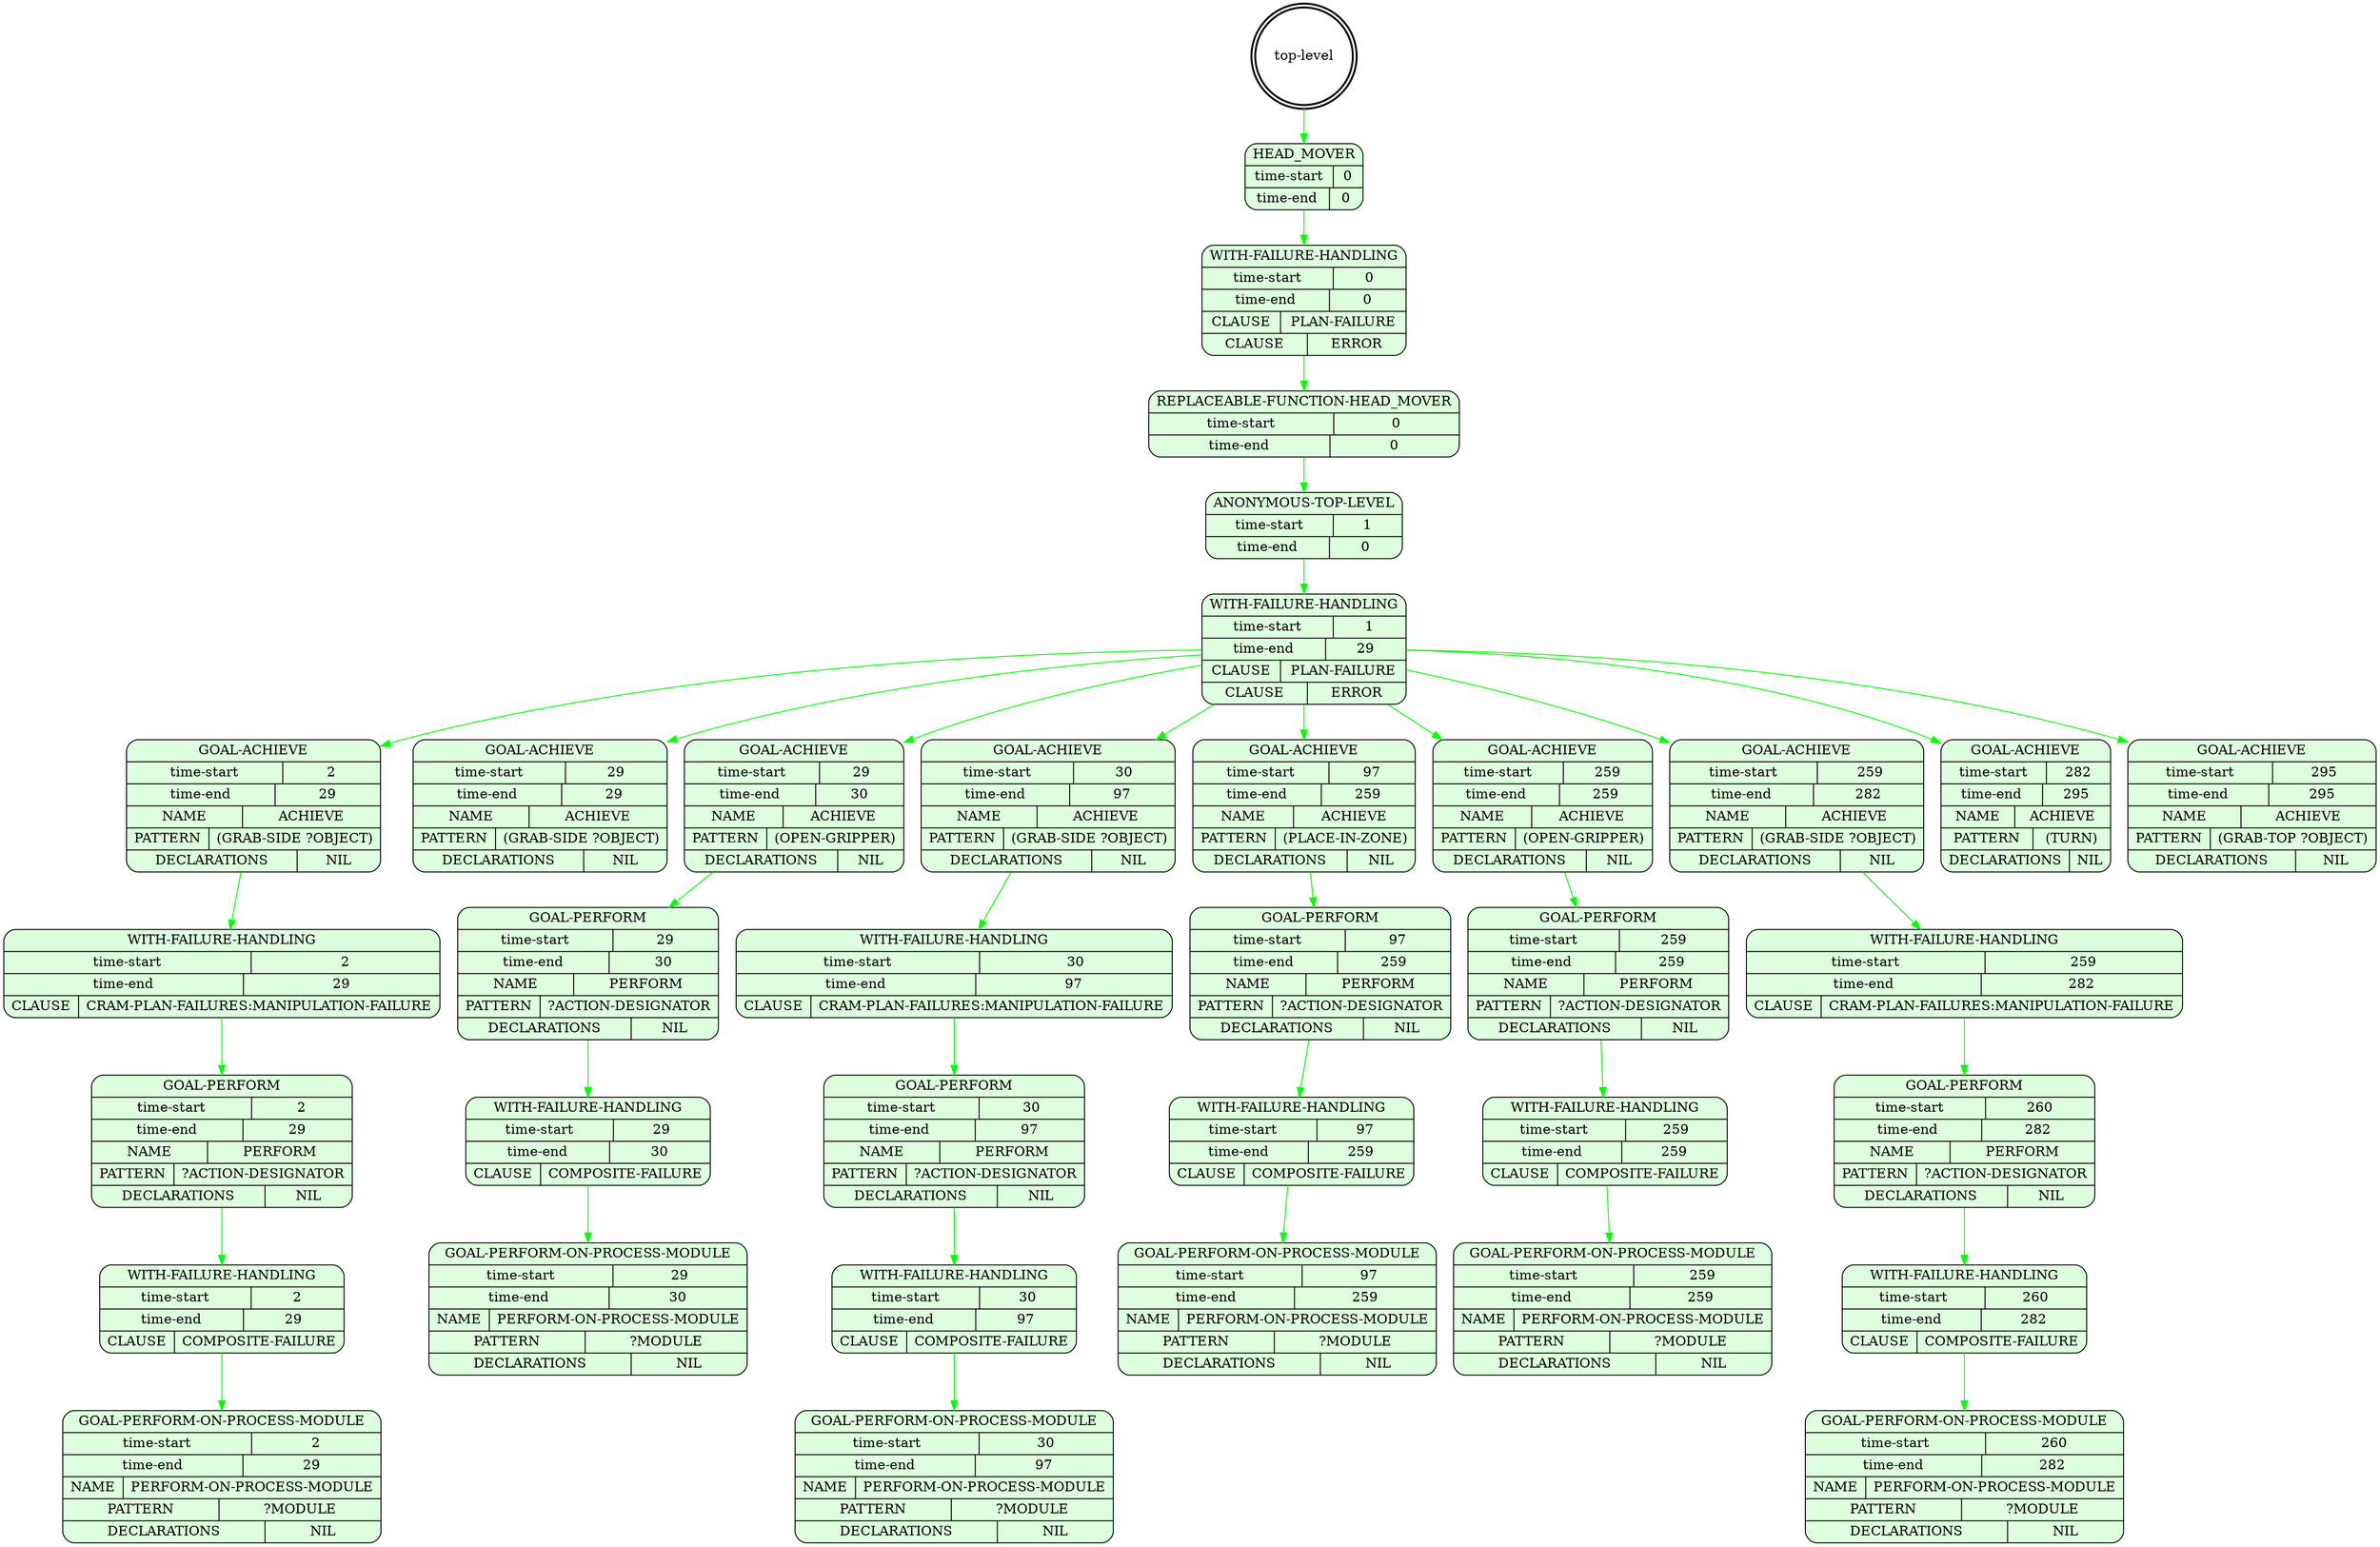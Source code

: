 digraph plangraph_iDyyHqazODtBnRVR {
  node_wRiWjBm9EfMn8lx7 [shape=doublecircle, style=bold, label="top-level"];

  node_sjl8XJ28eFwBTtNK [shape=Mrecord, style=filled, fillcolor="#ddffdd", label="{HEAD_MOVER|{time-start | 0}|{time-end | 0}}"];
  edge [color="green", label=""];
  node_wRiWjBm9EfMn8lx7 -> node_sjl8XJ28eFwBTtNK;

  node_DuN2p3i5cRyHxQui [shape=Mrecord, style=filled, fillcolor="#ddffdd", label="{WITH-FAILURE-HANDLING|{time-start | 0}|{time-end | 0}|{CLAUSE | PLAN-FAILURE}|{CLAUSE | ERROR}}"];
  edge [color="green", label=""];
  node_sjl8XJ28eFwBTtNK -> node_DuN2p3i5cRyHxQui;

  node_BwdQNsXgyKFA1dGL [shape=Mrecord, style=filled, fillcolor="#ddffdd", label="{REPLACEABLE-FUNCTION-HEAD_MOVER|{time-start | 0}|{time-end | 0}}"];
  edge [color="green", label=""];
  node_DuN2p3i5cRyHxQui -> node_BwdQNsXgyKFA1dGL;

  node_FTPxzqNvHGocnFC6 [shape=Mrecord, style=filled, fillcolor="#ddffdd", label="{ANONYMOUS-TOP-LEVEL|{time-start | 1}|{time-end | 0}}"];
  edge [color="green", label=""];
  node_BwdQNsXgyKFA1dGL -> node_FTPxzqNvHGocnFC6;

  node_T5JbR41uIcArGePj [shape=Mrecord, style=filled, fillcolor="#ddffdd", label="{WITH-FAILURE-HANDLING|{time-start | 1}|{time-end | 29}|{CLAUSE | PLAN-FAILURE}|{CLAUSE | ERROR}}"];
  edge [color="green", label=""];
  node_FTPxzqNvHGocnFC6 -> node_T5JbR41uIcArGePj;

  node_lSzGY0WD18MnzNyh [shape=Mrecord, style=filled, fillcolor="#ddffdd", label="{GOAL-ACHIEVE|{time-start | 2}|{time-end | 29}|{NAME | ACHIEVE}|{PATTERN | (GRAB-SIDE ?OBJECT)}|{DECLARATIONS | NIL}}"];
  edge [color="green", label=""];
  node_T5JbR41uIcArGePj -> node_lSzGY0WD18MnzNyh;

  node_FAWPesoL34cDlZk4 [shape=Mrecord, style=filled, fillcolor="#ddffdd", label="{WITH-FAILURE-HANDLING|{time-start | 2}|{time-end | 29}|{CLAUSE | CRAM-PLAN-FAILURES:MANIPULATION-FAILURE}}"];
  edge [color="green", label=""];
  node_lSzGY0WD18MnzNyh -> node_FAWPesoL34cDlZk4;

  node_d2v9hTHUHq9wl0bD [shape=Mrecord, style=filled, fillcolor="#ddffdd", label="{GOAL-PERFORM|{time-start | 2}|{time-end | 29}|{NAME | PERFORM}|{PATTERN | ?ACTION-DESIGNATOR}|{DECLARATIONS | NIL}}"];
  edge [color="green", label=""];
  node_FAWPesoL34cDlZk4 -> node_d2v9hTHUHq9wl0bD;

  node_8pTsw6ud2vJleSBR [shape=Mrecord, style=filled, fillcolor="#ddffdd", label="{WITH-FAILURE-HANDLING|{time-start | 2}|{time-end | 29}|{CLAUSE | COMPOSITE-FAILURE}}"];
  edge [color="green", label=""];
  node_d2v9hTHUHq9wl0bD -> node_8pTsw6ud2vJleSBR;

  node_Rvmbn5iarK3TO0ll [shape=Mrecord, style=filled, fillcolor="#ddffdd", label="{GOAL-PERFORM-ON-PROCESS-MODULE|{time-start | 2}|{time-end | 29}|{NAME | PERFORM-ON-PROCESS-MODULE}|{PATTERN | ?MODULE}|{DECLARATIONS | NIL}}"];
  edge [color="green", label=""];
  node_8pTsw6ud2vJleSBR -> node_Rvmbn5iarK3TO0ll;

  node_UzOmTMDR3j8F9wiG [shape=Mrecord, style=filled, fillcolor="#ddffdd", label="{GOAL-ACHIEVE|{time-start | 29}|{time-end | 29}|{NAME | ACHIEVE}|{PATTERN | (GRAB-SIDE ?OBJECT)}|{DECLARATIONS | NIL}}"];
  edge [color="green", label=""];
  node_T5JbR41uIcArGePj -> node_UzOmTMDR3j8F9wiG;

  node_KeP6QZgEOwJ9S0OJ [shape=Mrecord, style=filled, fillcolor="#ddffdd", label="{GOAL-ACHIEVE|{time-start | 29}|{time-end | 30}|{NAME | ACHIEVE}|{PATTERN | (OPEN-GRIPPER)}|{DECLARATIONS | NIL}}"];
  edge [color="green", label=""];
  node_T5JbR41uIcArGePj -> node_KeP6QZgEOwJ9S0OJ;

  node_04DvPRxwT50xxlbQ [shape=Mrecord, style=filled, fillcolor="#ddffdd", label="{GOAL-PERFORM|{time-start | 29}|{time-end | 30}|{NAME | PERFORM}|{PATTERN | ?ACTION-DESIGNATOR}|{DECLARATIONS | NIL}}"];
  edge [color="green", label=""];
  node_KeP6QZgEOwJ9S0OJ -> node_04DvPRxwT50xxlbQ;

  node_SsBG2jthDYCJPJQz [shape=Mrecord, style=filled, fillcolor="#ddffdd", label="{WITH-FAILURE-HANDLING|{time-start | 29}|{time-end | 30}|{CLAUSE | COMPOSITE-FAILURE}}"];
  edge [color="green", label=""];
  node_04DvPRxwT50xxlbQ -> node_SsBG2jthDYCJPJQz;

  node_62ecDR8gRTwrUloo [shape=Mrecord, style=filled, fillcolor="#ddffdd", label="{GOAL-PERFORM-ON-PROCESS-MODULE|{time-start | 29}|{time-end | 30}|{NAME | PERFORM-ON-PROCESS-MODULE}|{PATTERN | ?MODULE}|{DECLARATIONS | NIL}}"];
  edge [color="green", label=""];
  node_SsBG2jthDYCJPJQz -> node_62ecDR8gRTwrUloo;

  node_xf8TLsCrPeL2K9kR [shape=Mrecord, style=filled, fillcolor="#ddffdd", label="{GOAL-ACHIEVE|{time-start | 30}|{time-end | 97}|{NAME | ACHIEVE}|{PATTERN | (GRAB-SIDE ?OBJECT)}|{DECLARATIONS | NIL}}"];
  edge [color="green", label=""];
  node_T5JbR41uIcArGePj -> node_xf8TLsCrPeL2K9kR;

  node_SCqtX8BVdP8ETU1O [shape=Mrecord, style=filled, fillcolor="#ddffdd", label="{WITH-FAILURE-HANDLING|{time-start | 30}|{time-end | 97}|{CLAUSE | CRAM-PLAN-FAILURES:MANIPULATION-FAILURE}}"];
  edge [color="green", label=""];
  node_xf8TLsCrPeL2K9kR -> node_SCqtX8BVdP8ETU1O;

  node_4IsqPBborg6EFagT [shape=Mrecord, style=filled, fillcolor="#ddffdd", label="{GOAL-PERFORM|{time-start | 30}|{time-end | 97}|{NAME | PERFORM}|{PATTERN | ?ACTION-DESIGNATOR}|{DECLARATIONS | NIL}}"];
  edge [color="green", label=""];
  node_SCqtX8BVdP8ETU1O -> node_4IsqPBborg6EFagT;

  node_A3hx2IsAyaxPUS5a [shape=Mrecord, style=filled, fillcolor="#ddffdd", label="{WITH-FAILURE-HANDLING|{time-start | 30}|{time-end | 97}|{CLAUSE | COMPOSITE-FAILURE}}"];
  edge [color="green", label=""];
  node_4IsqPBborg6EFagT -> node_A3hx2IsAyaxPUS5a;

  node_gqcvusEjE6QDEdjE [shape=Mrecord, style=filled, fillcolor="#ddffdd", label="{GOAL-PERFORM-ON-PROCESS-MODULE|{time-start | 30}|{time-end | 97}|{NAME | PERFORM-ON-PROCESS-MODULE}|{PATTERN | ?MODULE}|{DECLARATIONS | NIL}}"];
  edge [color="green", label=""];
  node_A3hx2IsAyaxPUS5a -> node_gqcvusEjE6QDEdjE;

  node_okU58eX9MojUOzVO [shape=Mrecord, style=filled, fillcolor="#ddffdd", label="{GOAL-ACHIEVE|{time-start | 97}|{time-end | 259}|{NAME | ACHIEVE}|{PATTERN | (PLACE-IN-ZONE)}|{DECLARATIONS | NIL}}"];
  edge [color="green", label=""];
  node_T5JbR41uIcArGePj -> node_okU58eX9MojUOzVO;

  node_kGhmB3JIDYNCvjbp [shape=Mrecord, style=filled, fillcolor="#ddffdd", label="{GOAL-PERFORM|{time-start | 97}|{time-end | 259}|{NAME | PERFORM}|{PATTERN | ?ACTION-DESIGNATOR}|{DECLARATIONS | NIL}}"];
  edge [color="green", label=""];
  node_okU58eX9MojUOzVO -> node_kGhmB3JIDYNCvjbp;

  node_QVBy6HcA6P6qUH7B [shape=Mrecord, style=filled, fillcolor="#ddffdd", label="{WITH-FAILURE-HANDLING|{time-start | 97}|{time-end | 259}|{CLAUSE | COMPOSITE-FAILURE}}"];
  edge [color="green", label=""];
  node_kGhmB3JIDYNCvjbp -> node_QVBy6HcA6P6qUH7B;

  node_Zh8zBktYde7BZbAX [shape=Mrecord, style=filled, fillcolor="#ddffdd", label="{GOAL-PERFORM-ON-PROCESS-MODULE|{time-start | 97}|{time-end | 259}|{NAME | PERFORM-ON-PROCESS-MODULE}|{PATTERN | ?MODULE}|{DECLARATIONS | NIL}}"];
  edge [color="green", label=""];
  node_QVBy6HcA6P6qUH7B -> node_Zh8zBktYde7BZbAX;

  node_cW21ZCyLQt4Tgebf [shape=Mrecord, style=filled, fillcolor="#ddffdd", label="{GOAL-ACHIEVE|{time-start | 259}|{time-end | 259}|{NAME | ACHIEVE}|{PATTERN | (OPEN-GRIPPER)}|{DECLARATIONS | NIL}}"];
  edge [color="green", label=""];
  node_T5JbR41uIcArGePj -> node_cW21ZCyLQt4Tgebf;

  node_9gbx1qjhtY4Dt1yv [shape=Mrecord, style=filled, fillcolor="#ddffdd", label="{GOAL-PERFORM|{time-start | 259}|{time-end | 259}|{NAME | PERFORM}|{PATTERN | ?ACTION-DESIGNATOR}|{DECLARATIONS | NIL}}"];
  edge [color="green", label=""];
  node_cW21ZCyLQt4Tgebf -> node_9gbx1qjhtY4Dt1yv;

  node_ielgPi1GwrpubYEX [shape=Mrecord, style=filled, fillcolor="#ddffdd", label="{WITH-FAILURE-HANDLING|{time-start | 259}|{time-end | 259}|{CLAUSE | COMPOSITE-FAILURE}}"];
  edge [color="green", label=""];
  node_9gbx1qjhtY4Dt1yv -> node_ielgPi1GwrpubYEX;

  node_6B0vxZx7QxQuA2Zp [shape=Mrecord, style=filled, fillcolor="#ddffdd", label="{GOAL-PERFORM-ON-PROCESS-MODULE|{time-start | 259}|{time-end | 259}|{NAME | PERFORM-ON-PROCESS-MODULE}|{PATTERN | ?MODULE}|{DECLARATIONS | NIL}}"];
  edge [color="green", label=""];
  node_ielgPi1GwrpubYEX -> node_6B0vxZx7QxQuA2Zp;

  node_2nFo3gDkjrBemiiz [shape=Mrecord, style=filled, fillcolor="#ddffdd", label="{GOAL-ACHIEVE|{time-start | 259}|{time-end | 282}|{NAME | ACHIEVE}|{PATTERN | (GRAB-SIDE ?OBJECT)}|{DECLARATIONS | NIL}}"];
  edge [color="green", label=""];
  node_T5JbR41uIcArGePj -> node_2nFo3gDkjrBemiiz;

  node_klyqgLeqxcVSNw4w [shape=Mrecord, style=filled, fillcolor="#ddffdd", label="{WITH-FAILURE-HANDLING|{time-start | 259}|{time-end | 282}|{CLAUSE | CRAM-PLAN-FAILURES:MANIPULATION-FAILURE}}"];
  edge [color="green", label=""];
  node_2nFo3gDkjrBemiiz -> node_klyqgLeqxcVSNw4w;

  node_wvx2dbfY3vtAQWdr [shape=Mrecord, style=filled, fillcolor="#ddffdd", label="{GOAL-PERFORM|{time-start | 260}|{time-end | 282}|{NAME | PERFORM}|{PATTERN | ?ACTION-DESIGNATOR}|{DECLARATIONS | NIL}}"];
  edge [color="green", label=""];
  node_klyqgLeqxcVSNw4w -> node_wvx2dbfY3vtAQWdr;

  node_IuCRaqJ0u5vGzQrM [shape=Mrecord, style=filled, fillcolor="#ddffdd", label="{WITH-FAILURE-HANDLING|{time-start | 260}|{time-end | 282}|{CLAUSE | COMPOSITE-FAILURE}}"];
  edge [color="green", label=""];
  node_wvx2dbfY3vtAQWdr -> node_IuCRaqJ0u5vGzQrM;

  node_ufBKKUI5yD9Dg7Cx [shape=Mrecord, style=filled, fillcolor="#ddffdd", label="{GOAL-PERFORM-ON-PROCESS-MODULE|{time-start | 260}|{time-end | 282}|{NAME | PERFORM-ON-PROCESS-MODULE}|{PATTERN | ?MODULE}|{DECLARATIONS | NIL}}"];
  edge [color="green", label=""];
  node_IuCRaqJ0u5vGzQrM -> node_ufBKKUI5yD9Dg7Cx;

  node_TIL3hXUkpauSCilz [shape=Mrecord, style=filled, fillcolor="#ddffdd", label="{GOAL-ACHIEVE|{time-start | 282}|{time-end | 295}|{NAME | ACHIEVE}|{PATTERN | (TURN)}|{DECLARATIONS | NIL}}"];
  edge [color="green", label=""];
  node_T5JbR41uIcArGePj -> node_TIL3hXUkpauSCilz;

  node_UYu2r7IoUaR8p741 [shape=Mrecord, style=filled, fillcolor="#ddffdd", label="{GOAL-ACHIEVE|{time-start | 295}|{time-end | 295}|{NAME | ACHIEVE}|{PATTERN | (GRAB-TOP ?OBJECT)}|{DECLARATIONS | NIL}}"];
  edge [color="green", label=""];
  node_T5JbR41uIcArGePj -> node_UYu2r7IoUaR8p741;
}
